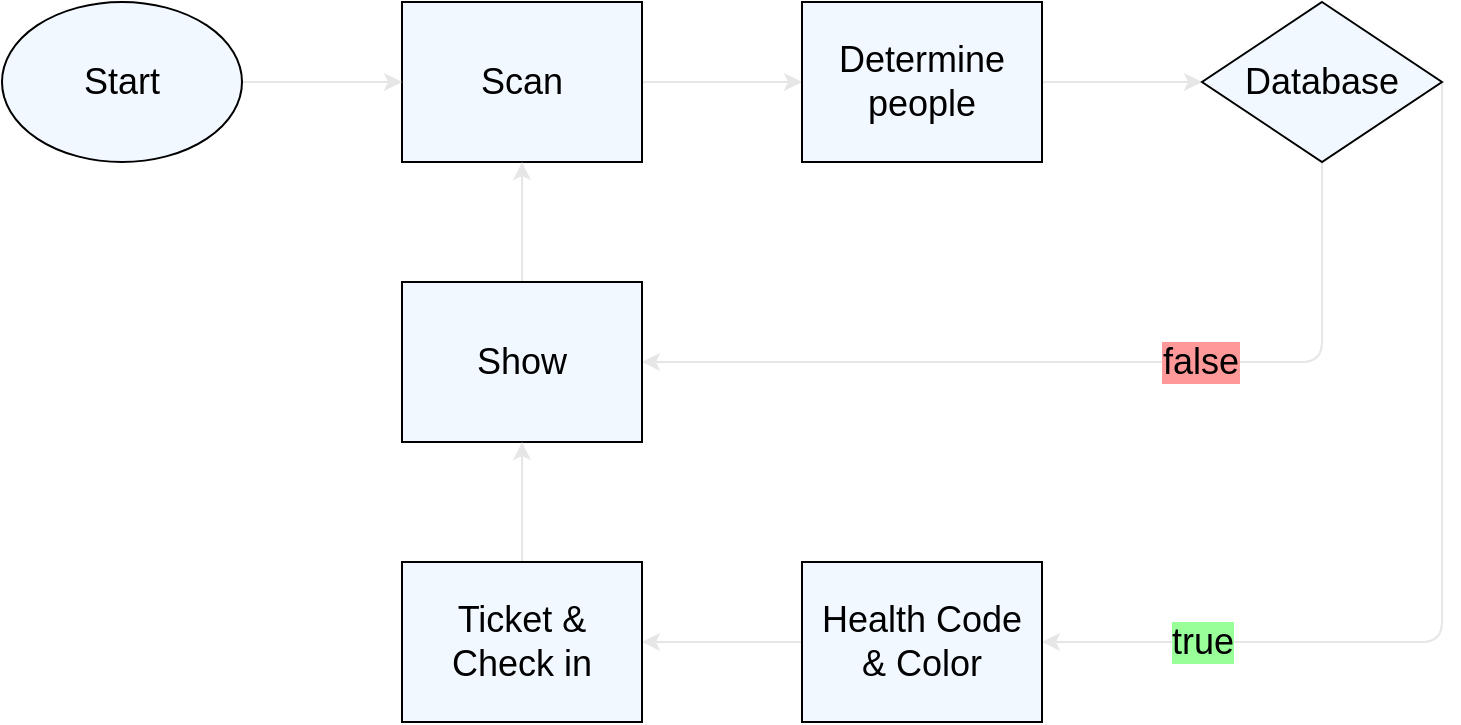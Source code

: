 <mxfile version="16.6.1" type="device"><diagram id="F9mVDqlFpkIFm61iNr11" name="Page-1"><mxGraphModel dx="1571" dy="466" grid="1" gridSize="10" guides="1" tooltips="1" connect="1" arrows="1" fold="1" page="1" pageScale="1" pageWidth="827" pageHeight="1169" math="0" shadow="0"><root><mxCell id="0"/><mxCell id="1" parent="0"/><mxCell id="L9M5OXtJzDr_8nFueipt-25" style="edgeStyle=orthogonalEdgeStyle;orthogonalLoop=1;jettySize=auto;html=1;fontSize=18;fontColor=#E6E6E6;strokeColor=#E6E6E6;" parent="1" source="L9M5OXtJzDr_8nFueipt-22" target="L9M5OXtJzDr_8nFueipt-26" edge="1"><mxGeometry relative="1" as="geometry"><mxPoint x="360" y="200" as="targetPoint"/></mxGeometry></mxCell><mxCell id="L9M5OXtJzDr_8nFueipt-22" value="Scan" style="whiteSpace=wrap;html=1;fontSize=18;fillColor=#F2F8FF;" parent="1" vertex="1"><mxGeometry x="160" y="160" width="120" height="80" as="geometry"/></mxCell><mxCell id="L9M5OXtJzDr_8nFueipt-41" style="edgeStyle=orthogonalEdgeStyle;orthogonalLoop=1;jettySize=auto;html=1;entryX=0;entryY=0.5;entryDx=0;entryDy=0;fontSize=18;fontColor=#E6E6E6;strokeColor=#E6E6E6;" parent="1" source="L9M5OXtJzDr_8nFueipt-23" target="L9M5OXtJzDr_8nFueipt-22" edge="1"><mxGeometry relative="1" as="geometry"/></mxCell><mxCell id="L9M5OXtJzDr_8nFueipt-23" value="Start" style="ellipse;whiteSpace=wrap;html=1;fontSize=18;fillColor=#F2F8FF;" parent="1" vertex="1"><mxGeometry x="-40" y="160" width="120" height="80" as="geometry"/></mxCell><mxCell id="L9M5OXtJzDr_8nFueipt-27" style="edgeStyle=orthogonalEdgeStyle;orthogonalLoop=1;jettySize=auto;html=1;fontSize=18;fontColor=#E6E6E6;strokeColor=#E6E6E6;" parent="1" source="L9M5OXtJzDr_8nFueipt-26" target="L9M5OXtJzDr_8nFueipt-28" edge="1"><mxGeometry relative="1" as="geometry"><mxPoint x="560" y="200" as="targetPoint"/></mxGeometry></mxCell><mxCell id="L9M5OXtJzDr_8nFueipt-26" value="Determine&lt;br&gt;people" style="whiteSpace=wrap;html=1;fontSize=18;fillColor=#F2F8FF;" parent="1" vertex="1"><mxGeometry x="360" y="160" width="120" height="80" as="geometry"/></mxCell><mxCell id="L9M5OXtJzDr_8nFueipt-30" value="" style="edgeStyle=orthogonalEdgeStyle;orthogonalLoop=1;jettySize=auto;html=1;fontSize=18;fontColor=none;noLabel=1;strokeColor=#E6E6E6;" parent="1" source="L9M5OXtJzDr_8nFueipt-28" target="L9M5OXtJzDr_8nFueipt-29" edge="1"><mxGeometry relative="1" as="geometry"><Array as="points"><mxPoint x="680" y="480"/></Array></mxGeometry></mxCell><mxCell id="L9M5OXtJzDr_8nFueipt-31" value="true" style="edgeLabel;html=1;align=center;verticalAlign=middle;resizable=0;points=[];fontSize=18;labelBackgroundColor=#99FF99;" parent="L9M5OXtJzDr_8nFueipt-30" vertex="1" connectable="0"><mxGeometry x="0.679" relative="1" as="geometry"><mxPoint x="3" as="offset"/></mxGeometry></mxCell><mxCell id="L9M5OXtJzDr_8nFueipt-34" style="edgeStyle=orthogonalEdgeStyle;orthogonalLoop=1;jettySize=auto;html=1;fontSize=18;entryX=1;entryY=0.5;entryDx=0;entryDy=0;fontColor=#E6E6E6;strokeColor=#E6E6E6;" parent="1" source="L9M5OXtJzDr_8nFueipt-28" target="-uIknEt-MpQ4DrhdGdjG-1" edge="1"><mxGeometry relative="1" as="geometry"><Array as="points"><mxPoint x="620" y="340"/></Array><mxPoint x="350" y="290" as="targetPoint"/></mxGeometry></mxCell><mxCell id="L9M5OXtJzDr_8nFueipt-35" value="false" style="edgeLabel;html=1;align=center;verticalAlign=middle;resizable=0;points=[];fontSize=18;labelBackgroundColor=#FF9999;" parent="L9M5OXtJzDr_8nFueipt-34" vertex="1" connectable="0"><mxGeometry x="0.508" y="2" relative="1" as="geometry"><mxPoint x="171" y="-2" as="offset"/></mxGeometry></mxCell><mxCell id="L9M5OXtJzDr_8nFueipt-28" value="Database" style="rhombus;whiteSpace=wrap;html=1;fontSize=18;fillColor=#F2F8FF;" parent="1" vertex="1"><mxGeometry x="560" y="160" width="120" height="80" as="geometry"/></mxCell><mxCell id="-uIknEt-MpQ4DrhdGdjG-10" style="edgeStyle=orthogonalEdgeStyle;rounded=0;orthogonalLoop=1;jettySize=auto;html=1;entryX=1;entryY=0.5;entryDx=0;entryDy=0;endArrow=classic;endFill=1;fontColor=#E6E6E6;strokeColor=#E6E6E6;" parent="1" source="L9M5OXtJzDr_8nFueipt-29" target="-uIknEt-MpQ4DrhdGdjG-2" edge="1"><mxGeometry relative="1" as="geometry"/></mxCell><mxCell id="L9M5OXtJzDr_8nFueipt-29" value="Health Code&lt;br&gt;&amp;amp; Color" style="whiteSpace=wrap;html=1;fontSize=18;fillColor=#F2F8FF;" parent="1" vertex="1"><mxGeometry x="360" y="440" width="120" height="80" as="geometry"/></mxCell><mxCell id="Gnj2W-v8KOcUOkC-PN95-1" value="" style="edgeStyle=orthogonalEdgeStyle;rounded=0;orthogonalLoop=1;jettySize=auto;html=1;strokeColor=#E6E6E6;" edge="1" parent="1" source="-uIknEt-MpQ4DrhdGdjG-1" target="L9M5OXtJzDr_8nFueipt-22"><mxGeometry relative="1" as="geometry"/></mxCell><mxCell id="-uIknEt-MpQ4DrhdGdjG-1" value="&lt;span style=&quot;font-size: 18px&quot;&gt;Show&lt;/span&gt;" style="rounded=0;whiteSpace=wrap;html=1;fillColor=#F2F8FF;" parent="1" vertex="1"><mxGeometry x="160" y="300" width="120" height="80" as="geometry"/></mxCell><mxCell id="-uIknEt-MpQ4DrhdGdjG-6" style="edgeStyle=orthogonalEdgeStyle;rounded=0;orthogonalLoop=1;jettySize=auto;html=1;entryX=0.5;entryY=1;entryDx=0;entryDy=0;fontColor=#E6E6E6;strokeColor=#E6E6E6;" parent="1" source="-uIknEt-MpQ4DrhdGdjG-2" edge="1"><mxGeometry relative="1" as="geometry"><mxPoint x="220" y="380" as="targetPoint"/></mxGeometry></mxCell><mxCell id="-uIknEt-MpQ4DrhdGdjG-2" value="Ticket &amp;amp; Check in" style="whiteSpace=wrap;html=1;fontSize=18;fillColor=#F2F8FF;" parent="1" vertex="1"><mxGeometry x="160" y="440" width="120" height="80" as="geometry"/></mxCell></root></mxGraphModel></diagram></mxfile>